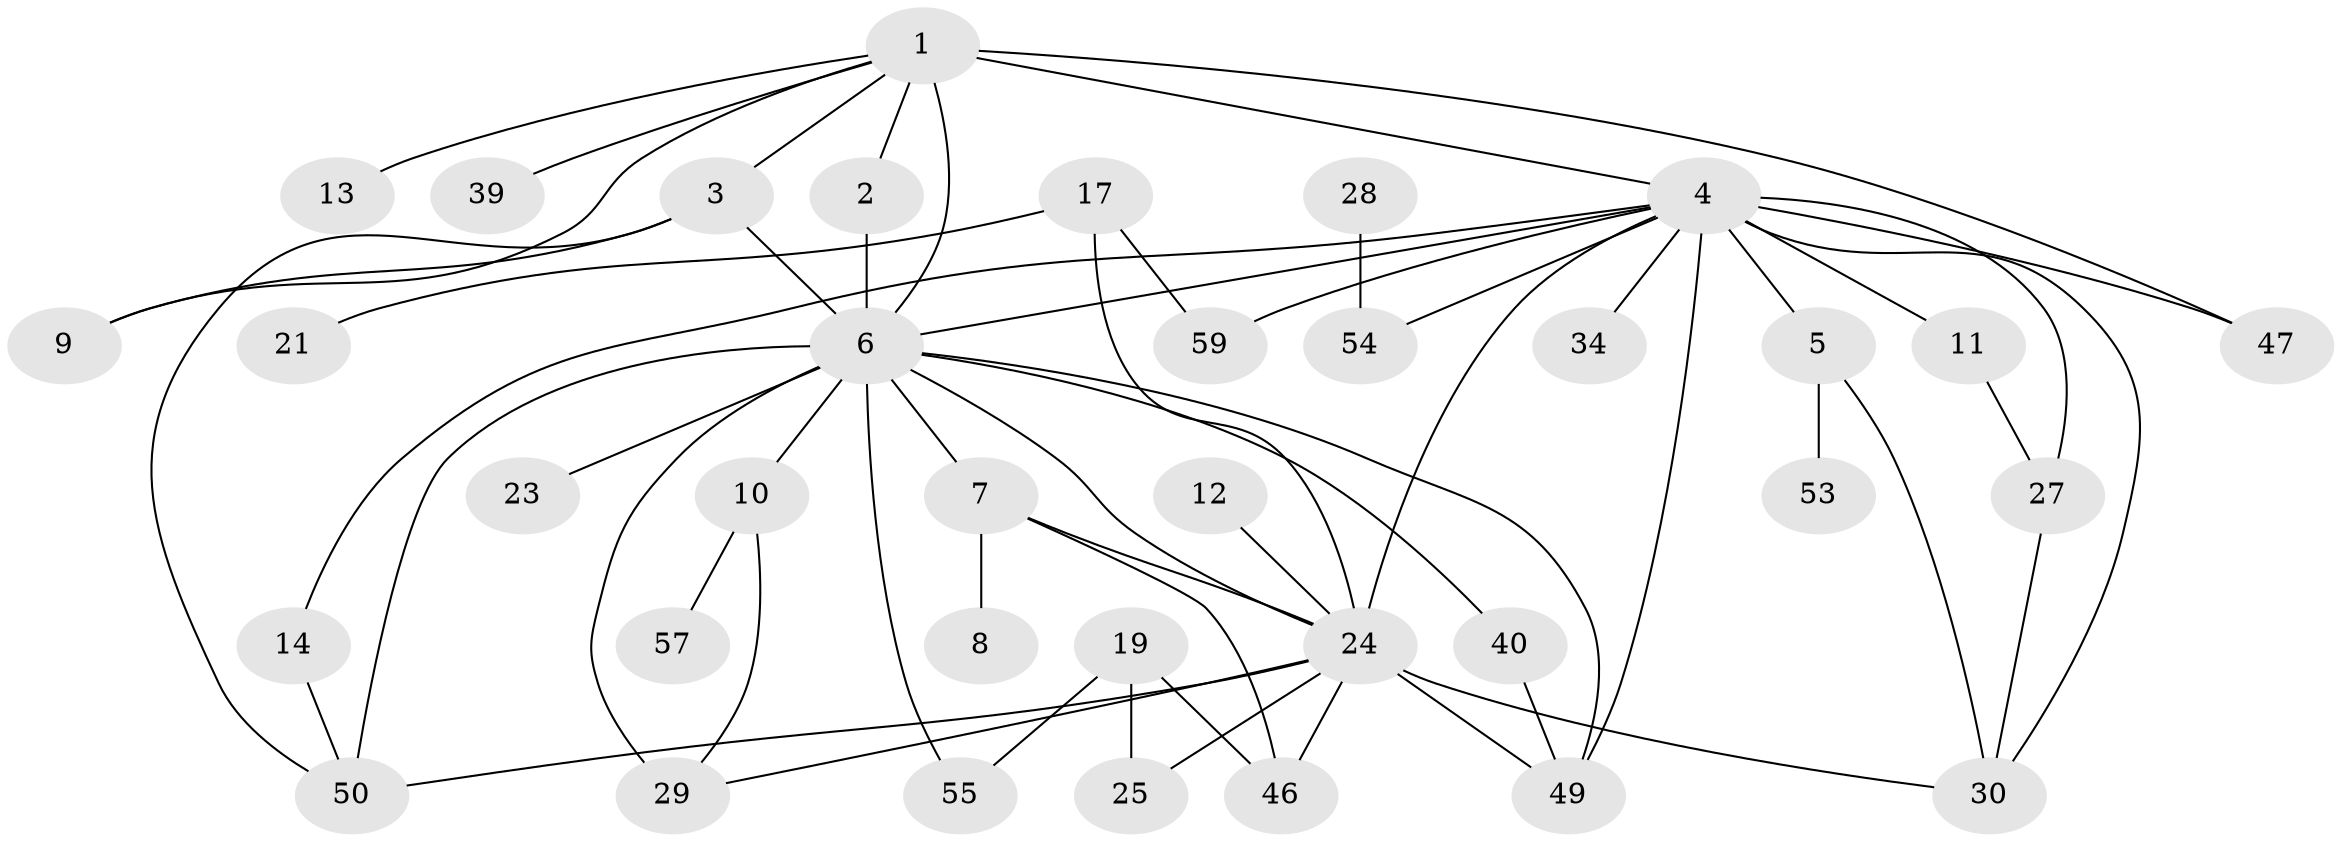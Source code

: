 // original degree distribution, {4: 0.25, 2: 0.3, 5: 0.06666666666666667, 1: 0.18333333333333332, 3: 0.13333333333333333, 6: 0.03333333333333333, 7: 0.016666666666666666, 8: 0.016666666666666666}
// Generated by graph-tools (version 1.1) at 2025/16/03/04/25 18:16:47]
// undirected, 36 vertices, 58 edges
graph export_dot {
graph [start="1"]
  node [color=gray90,style=filled];
  1 [super="+16"];
  2 [super="+18"];
  3;
  4 [super="+20+36"];
  5;
  6 [super="+15+38+44"];
  7 [super="+37"];
  8;
  9;
  10;
  11;
  12;
  13;
  14;
  17 [super="+32"];
  19 [super="+42"];
  21;
  23;
  24 [super="+43+60+31"];
  25 [super="+48"];
  27 [super="+41"];
  28;
  29 [super="+52"];
  30 [super="+33"];
  34;
  39;
  40;
  46;
  47;
  49;
  50;
  53;
  54;
  55;
  57;
  59;
  1 -- 3;
  1 -- 4 [weight=2];
  1 -- 6;
  1 -- 39;
  1 -- 9;
  1 -- 13;
  1 -- 47 [weight=2];
  1 -- 2;
  2 -- 6;
  3 -- 9;
  3 -- 50;
  3 -- 6;
  4 -- 49;
  4 -- 34;
  4 -- 5 [weight=2];
  4 -- 27 [weight=2];
  4 -- 11;
  4 -- 14;
  4 -- 47 [weight=2];
  4 -- 54;
  4 -- 59;
  4 -- 30;
  4 -- 6;
  4 -- 24;
  5 -- 30;
  5 -- 53;
  6 -- 55;
  6 -- 7;
  6 -- 50;
  6 -- 23;
  6 -- 49;
  6 -- 29 [weight=2];
  6 -- 40;
  6 -- 10;
  6 -- 24;
  7 -- 8;
  7 -- 24;
  7 -- 46;
  10 -- 57;
  10 -- 29;
  11 -- 27;
  12 -- 24;
  14 -- 50;
  17 -- 59;
  17 -- 21;
  17 -- 24;
  19 -- 46;
  19 -- 55;
  19 -- 25;
  24 -- 49;
  24 -- 30;
  24 -- 25;
  24 -- 46;
  24 -- 29;
  24 -- 50;
  27 -- 30;
  28 -- 54;
  40 -- 49;
}
